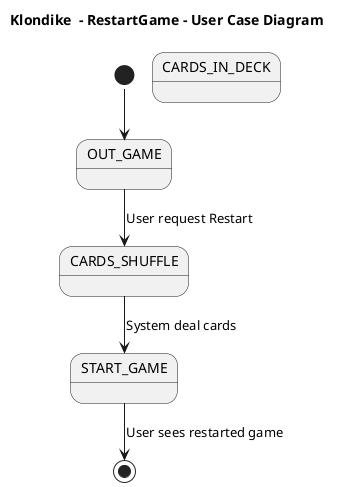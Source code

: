 @startuml UCRestartGame
title Klondike  - RestartGame - User Case Diagram
!pragma layout smetana

state OUT_GAME
state CARDS_SHUFFLE
state CARDS_IN_DECK
state START_GAME

[*] --> OUT_GAME
OUT_GAME --> CARDS_SHUFFLE: User request Restart
CARDS_SHUFFLE --> START_GAME: System deal cards
START_GAME --> [*]: User sees restarted game

@enduml
